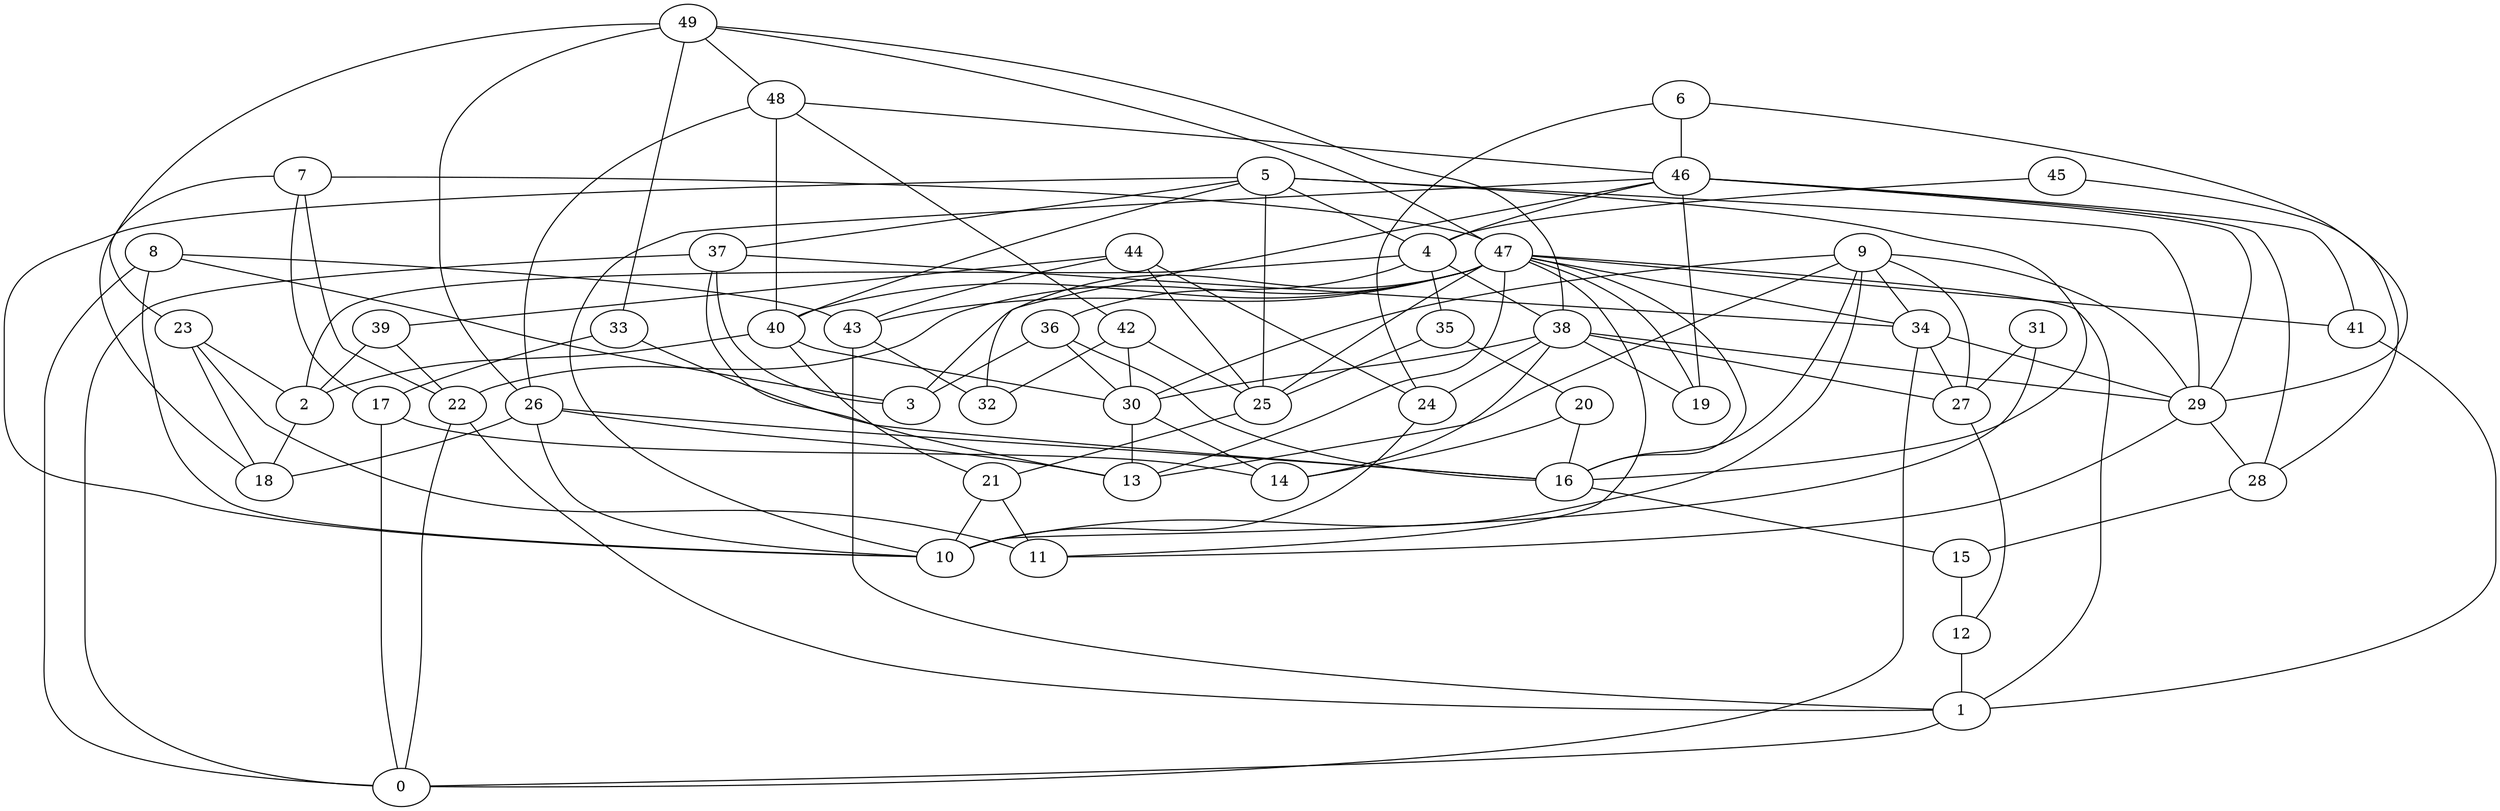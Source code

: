 digraph GG_graph {

subgraph G_graph {
edge [color = black]
"48" -> "26" [dir = none]
"48" -> "46" [dir = none]
"48" -> "42" [dir = none]
"15" -> "12" [dir = none]
"9" -> "16" [dir = none]
"9" -> "29" [dir = none]
"9" -> "30" [dir = none]
"31" -> "10" [dir = none]
"31" -> "27" [dir = none]
"27" -> "12" [dir = none]
"35" -> "25" [dir = none]
"24" -> "10" [dir = none]
"23" -> "2" [dir = none]
"23" -> "18" [dir = none]
"21" -> "11" [dir = none]
"21" -> "10" [dir = none]
"8" -> "3" [dir = none]
"8" -> "43" [dir = none]
"8" -> "10" [dir = none]
"38" -> "19" [dir = none]
"38" -> "27" [dir = none]
"38" -> "24" [dir = none]
"38" -> "29" [dir = none]
"38" -> "14" [dir = none]
"20" -> "16" [dir = none]
"20" -> "14" [dir = none]
"37" -> "13" [dir = none]
"37" -> "3" [dir = none]
"37" -> "34" [dir = none]
"26" -> "13" [dir = none]
"26" -> "16" [dir = none]
"26" -> "10" [dir = none]
"22" -> "1" [dir = none]
"36" -> "3" [dir = none]
"1" -> "0" [dir = none]
"39" -> "22" [dir = none]
"43" -> "32" [dir = none]
"43" -> "1" [dir = none]
"42" -> "30" [dir = none]
"42" -> "32" [dir = none]
"49" -> "26" [dir = none]
"49" -> "38" [dir = none]
"49" -> "47" [dir = none]
"49" -> "23" [dir = none]
"49" -> "48" [dir = none]
"49" -> "33" [dir = none]
"2" -> "18" [dir = none]
"46" -> "19" [dir = none]
"46" -> "4" [dir = none]
"46" -> "10" [dir = none]
"46" -> "29" [dir = none]
"46" -> "28" [dir = none]
"46" -> "32" [dir = none]
"46" -> "41" [dir = none]
"41" -> "1" [dir = none]
"28" -> "15" [dir = none]
"7" -> "47" [dir = none]
"7" -> "18" [dir = none]
"7" -> "17" [dir = none]
"44" -> "25" [dir = none]
"44" -> "43" [dir = none]
"44" -> "24" [dir = none]
"44" -> "39" [dir = none]
"33" -> "16" [dir = none]
"34" -> "27" [dir = none]
"34" -> "0" [dir = none]
"34" -> "29" [dir = none]
"6" -> "24" [dir = none]
"6" -> "29" [dir = none]
"6" -> "46" [dir = none]
"45" -> "28" [dir = none]
"45" -> "4" [dir = none]
"30" -> "14" [dir = none]
"47" -> "22" [dir = none]
"47" -> "16" [dir = none]
"47" -> "43" [dir = none]
"47" -> "19" [dir = none]
"47" -> "1" [dir = none]
"47" -> "3" [dir = none]
"47" -> "41" [dir = none]
"47" -> "13" [dir = none]
"47" -> "34" [dir = none]
"47" -> "40" [dir = none]
"47" -> "11" [dir = none]
"16" -> "15" [dir = none]
"29" -> "11" [dir = none]
"29" -> "28" [dir = none]
"17" -> "0" [dir = none]
"40" -> "30" [dir = none]
"40" -> "2" [dir = none]
"5" -> "40" [dir = none]
"5" -> "10" [dir = none]
"5" -> "16" [dir = none]
"5" -> "25" [dir = none]
"5" -> "4" [dir = none]
"4" -> "36" [dir = none]
"4" -> "35" [dir = none]
"4" -> "2" [dir = none]
"7" -> "22" [dir = none]
"26" -> "18" [dir = none]
"8" -> "0" [dir = none]
"9" -> "10" [dir = none]
"33" -> "17" [dir = none]
"9" -> "13" [dir = none]
"12" -> "1" [dir = none]
"22" -> "0" [dir = none]
"25" -> "21" [dir = none]
"9" -> "34" [dir = none]
"42" -> "25" [dir = none]
"30" -> "13" [dir = none]
"48" -> "40" [dir = none]
"23" -> "11" [dir = none]
"5" -> "29" [dir = none]
"38" -> "30" [dir = none]
"17" -> "14" [dir = none]
"9" -> "27" [dir = none]
"47" -> "25" [dir = none]
"35" -> "20" [dir = none]
"37" -> "0" [dir = none]
"5" -> "37" [dir = none]
"36" -> "30" [dir = none]
"40" -> "21" [dir = none]
"4" -> "38" [dir = none]
"36" -> "16" [dir = none]
"39" -> "2" [dir = none]
}

}
